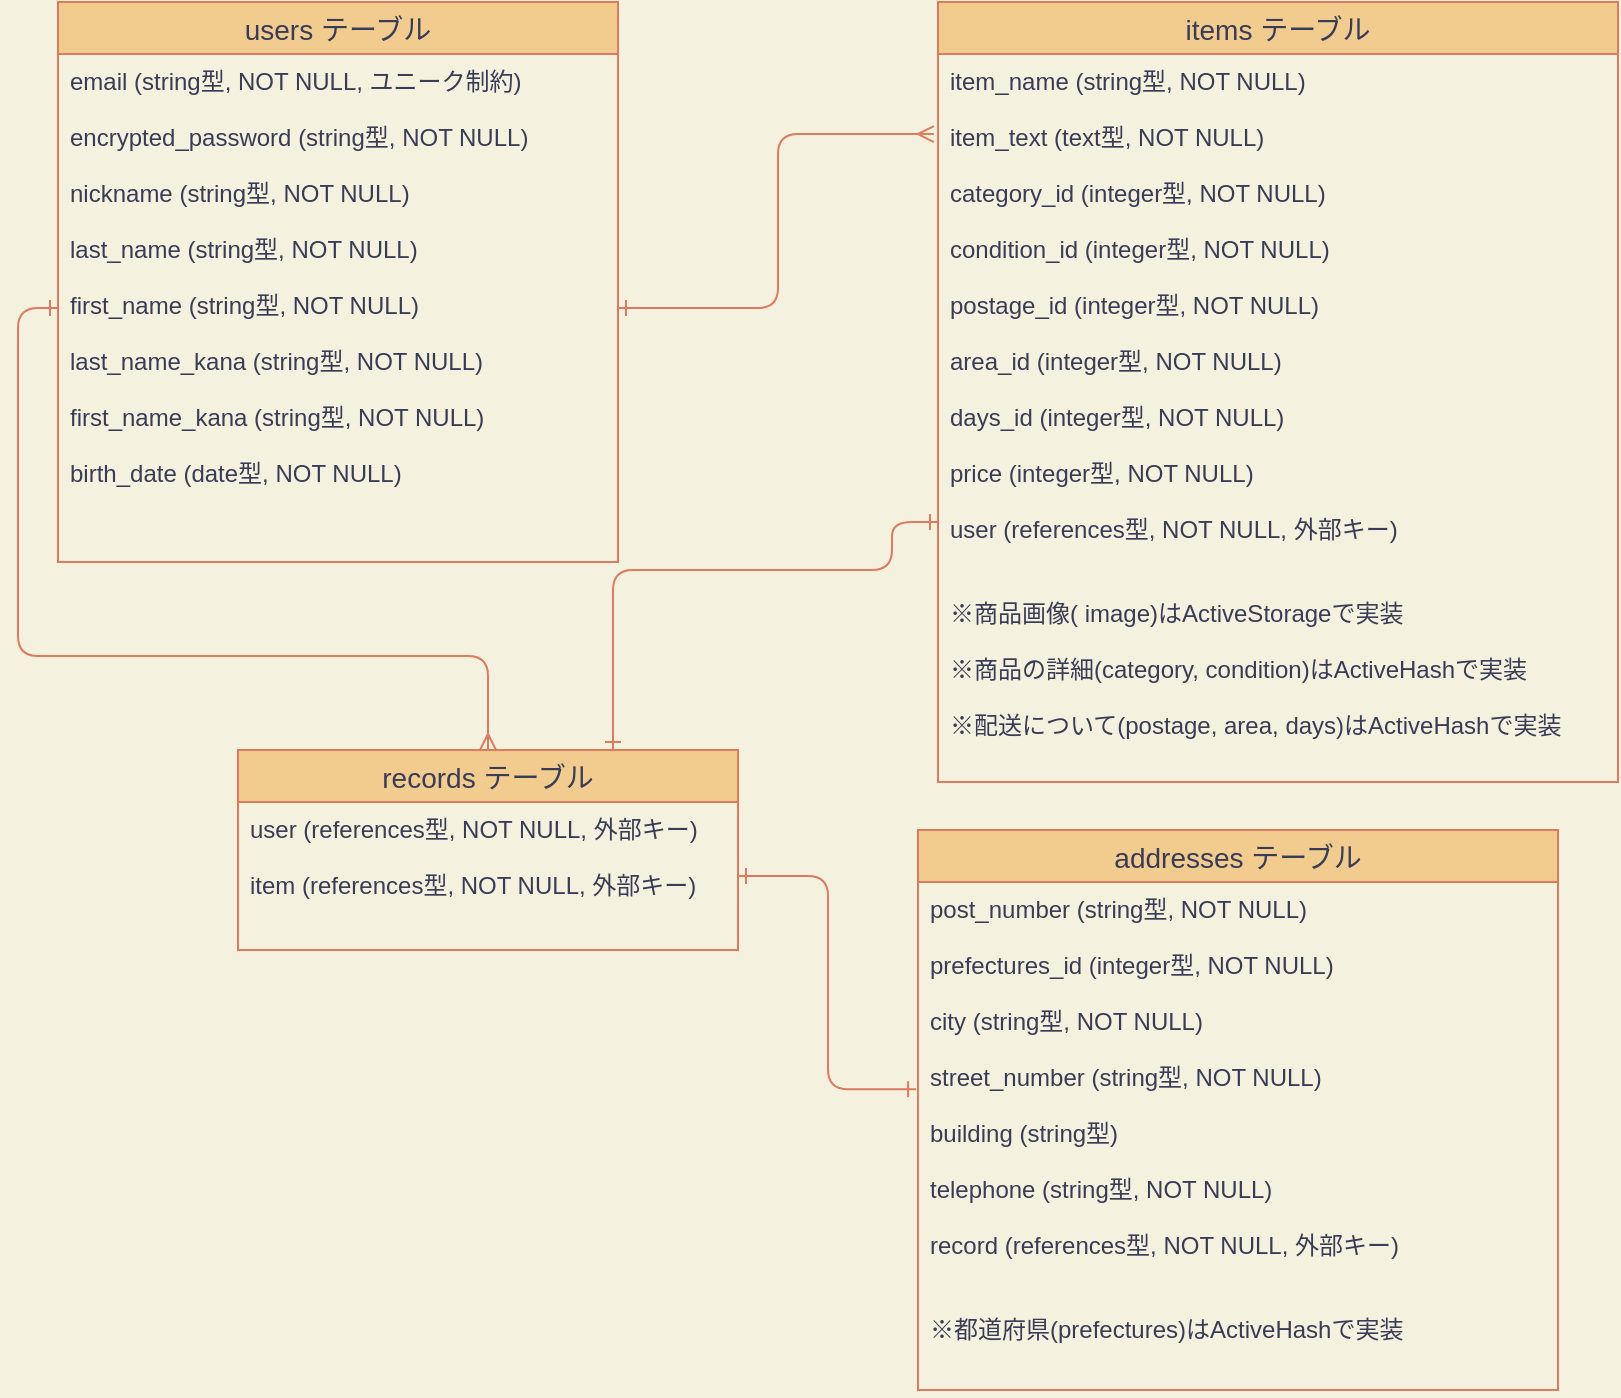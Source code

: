 <mxfile>
    <diagram id="PFYSy3Qt3FnPQSyZsXe9" name="ページ1">
        <mxGraphModel dx="893" dy="680" grid="1" gridSize="10" guides="1" tooltips="1" connect="1" arrows="1" fold="1" page="1" pageScale="1" pageWidth="827" pageHeight="1169" background="#F4F1DE" math="0" shadow="0">
            <root>
                <mxCell id="0"/>
                <mxCell id="1" parent="0"/>
                <mxCell id="2" value="users テーブル" style="swimlane;fontStyle=0;childLayout=stackLayout;horizontal=1;startSize=26;horizontalStack=0;resizeParent=1;resizeParentMax=0;resizeLast=0;collapsible=1;marginBottom=0;align=center;fontSize=14;rounded=0;sketch=0;fillColor=#F2CC8F;strokeColor=#E07A5F;fontColor=#393C56;" vertex="1" parent="1">
                    <mxGeometry x="30" y="16" width="280" height="280" as="geometry"/>
                </mxCell>
                <mxCell id="4" value="email (string型, NOT NULL, ユニーク制約)&#10;&#10;encrypted_password (string型, NOT NULL)&#10;&#10;nickname (string型, NOT NULL)&#10;&#10;last_name (string型, NOT NULL)&#10;&#10;first_name (string型, NOT NULL)&#10;&#10;last_name_kana (string型, NOT NULL)&#10;&#10;first_name_kana (string型, NOT NULL)&#10;&#10;birth_date (date型, NOT NULL)" style="text;strokeColor=none;fillColor=none;spacingLeft=4;spacingRight=4;overflow=hidden;rotatable=0;points=[[0,0.5],[1,0.5]];portConstraint=eastwest;fontSize=12;fontColor=#393C56;" vertex="1" parent="2">
                    <mxGeometry y="26" width="280" height="254" as="geometry"/>
                </mxCell>
                <mxCell id="29" style="edgeStyle=orthogonalEdgeStyle;curved=0;rounded=1;sketch=0;orthogonalLoop=1;jettySize=auto;html=1;exitX=0.75;exitY=0;exitDx=0;exitDy=0;startArrow=ERone;startFill=0;endArrow=ERone;endFill=0;strokeColor=#E07A5F;fontColor=#393C56;labelBackgroundColor=#F4F1DE;" edge="1" parent="1" source="6">
                    <mxGeometry relative="1" as="geometry">
                        <mxPoint x="470" y="276" as="targetPoint"/>
                        <Array as="points">
                            <mxPoint x="308" y="300"/>
                            <mxPoint x="447" y="300"/>
                        </Array>
                    </mxGeometry>
                </mxCell>
                <mxCell id="6" value="records テーブル" style="swimlane;fontStyle=0;childLayout=stackLayout;horizontal=1;startSize=26;horizontalStack=0;resizeParent=1;resizeParentMax=0;resizeLast=0;collapsible=1;marginBottom=0;align=center;fontSize=14;rounded=0;sketch=0;fillColor=#F2CC8F;strokeColor=#E07A5F;fontColor=#393C56;" vertex="1" parent="1">
                    <mxGeometry x="120" y="390" width="250" height="100" as="geometry"/>
                </mxCell>
                <mxCell id="7" value="user (references型, NOT NULL, 外部キー)&#10;&#10;item (references型, NOT NULL, 外部キー)" style="text;strokeColor=none;fillColor=none;spacingLeft=4;spacingRight=4;overflow=hidden;rotatable=0;points=[[0,0.5],[1,0.5]];portConstraint=eastwest;fontSize=12;fontColor=#393C56;" vertex="1" parent="6">
                    <mxGeometry y="26" width="250" height="74" as="geometry"/>
                </mxCell>
                <mxCell id="10" value="items テーブル" style="swimlane;fontStyle=0;childLayout=stackLayout;horizontal=1;startSize=26;horizontalStack=0;resizeParent=1;resizeParentMax=0;resizeLast=0;collapsible=1;marginBottom=0;align=center;fontSize=14;rounded=0;sketch=0;fillColor=#F2CC8F;strokeColor=#E07A5F;fontColor=#393C56;" vertex="1" parent="1">
                    <mxGeometry x="470" y="16" width="340" height="390" as="geometry"/>
                </mxCell>
                <mxCell id="11" value="item_name (string型, NOT NULL)&#10;&#10;item_text (text型, NOT NULL)&#10;&#10;category_id (integer型, NOT NULL)&#10;&#10;condition_id (integer型, NOT NULL)&#10;&#10;postage_id (integer型, NOT NULL)&#10;&#10;area_id (integer型, NOT NULL)&#10;&#10;days_id (integer型, NOT NULL)&#10;&#10;price (integer型, NOT NULL)&#10;&#10;user (references型, NOT NULL, 外部キー)&#10;&#10;&#10;※商品画像( image)はActiveStorageで実装&#10;&#10;※商品の詳細(category, condition)はActiveHashで実装&#10;&#10;※配送について(postage, area, days)はActiveHashで実装&#10;" style="text;spacingLeft=4;spacingRight=4;overflow=hidden;rotatable=0;points=[[0,0.5],[1,0.5]];portConstraint=eastwest;fontSize=12;fontColor=#393C56;" vertex="1" parent="10">
                    <mxGeometry y="26" width="340" height="364" as="geometry"/>
                </mxCell>
                <mxCell id="14" value="addresses テーブル" style="swimlane;fontStyle=0;childLayout=stackLayout;horizontal=1;startSize=26;horizontalStack=0;resizeParent=1;resizeParentMax=0;resizeLast=0;collapsible=1;marginBottom=0;align=center;fontSize=14;rounded=0;sketch=0;fillColor=#F2CC8F;strokeColor=#E07A5F;fontColor=#393C56;" vertex="1" parent="1">
                    <mxGeometry x="460" y="430" width="320" height="280" as="geometry"/>
                </mxCell>
                <mxCell id="15" value="post_number (string型, NOT NULL)&#10;&#10;prefectures_id (integer型, NOT NULL)&#10;&#10;city (string型, NOT NULL)&#10;&#10;street_number (string型, NOT NULL)&#10;&#10;building (string型)&#10;&#10;telephone (string型, NOT NULL)&#10;&#10;record (references型, NOT NULL, 外部キー)&#10;&#10;&#10;※都道府県(prefectures)はActiveHashで実装&#10;" style="text;strokeColor=none;fillColor=none;spacingLeft=4;spacingRight=4;overflow=hidden;rotatable=0;points=[[0,0.5],[1,0.5]];portConstraint=eastwest;fontSize=12;fontColor=#393C56;" vertex="1" parent="14">
                    <mxGeometry y="26" width="320" height="254" as="geometry"/>
                </mxCell>
                <mxCell id="26" style="edgeStyle=orthogonalEdgeStyle;curved=0;rounded=1;sketch=0;orthogonalLoop=1;jettySize=auto;html=1;exitX=1;exitY=0.5;exitDx=0;exitDy=0;endArrow=ERmany;endFill=0;startArrow=ERone;startFill=0;strokeColor=#E07A5F;fontColor=#393C56;labelBackgroundColor=#F4F1DE;entryX=-0.006;entryY=0.11;entryDx=0;entryDy=0;entryPerimeter=0;" edge="1" parent="1" source="4" target="11">
                    <mxGeometry relative="1" as="geometry">
                        <mxPoint x="448" y="80" as="targetPoint"/>
                    </mxGeometry>
                </mxCell>
                <mxCell id="27" style="edgeStyle=orthogonalEdgeStyle;curved=0;rounded=1;sketch=0;orthogonalLoop=1;jettySize=auto;html=1;exitX=0;exitY=0.5;exitDx=0;exitDy=0;entryX=0.5;entryY=0;entryDx=0;entryDy=0;startArrow=ERone;startFill=0;endArrow=ERmany;endFill=0;strokeColor=#E07A5F;fontColor=#393C56;labelBackgroundColor=#F4F1DE;" edge="1" parent="1" source="4" target="6">
                    <mxGeometry relative="1" as="geometry"/>
                </mxCell>
                <mxCell id="28" style="edgeStyle=orthogonalEdgeStyle;curved=0;rounded=1;sketch=0;orthogonalLoop=1;jettySize=auto;html=1;exitX=1;exitY=0.5;exitDx=0;exitDy=0;entryX=-0.003;entryY=0.408;entryDx=0;entryDy=0;entryPerimeter=0;startArrow=ERone;startFill=0;endArrow=ERone;endFill=0;strokeColor=#E07A5F;fontColor=#393C56;labelBackgroundColor=#F4F1DE;" edge="1" parent="1" source="7" target="15">
                    <mxGeometry relative="1" as="geometry"/>
                </mxCell>
            </root>
        </mxGraphModel>
    </diagram>
</mxfile>